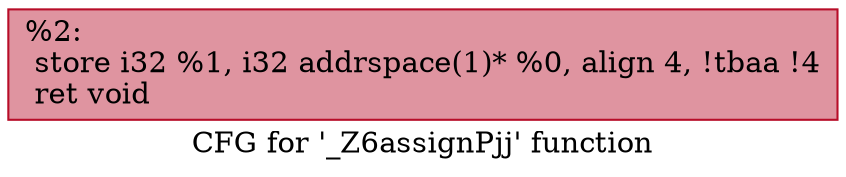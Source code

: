 digraph "CFG for '_Z6assignPjj' function" {
	label="CFG for '_Z6assignPjj' function";

	Node0x47cd8f0 [shape=record,color="#b70d28ff", style=filled, fillcolor="#b70d2870",label="{%2:\l  store i32 %1, i32 addrspace(1)* %0, align 4, !tbaa !4\l  ret void\l}"];
}
